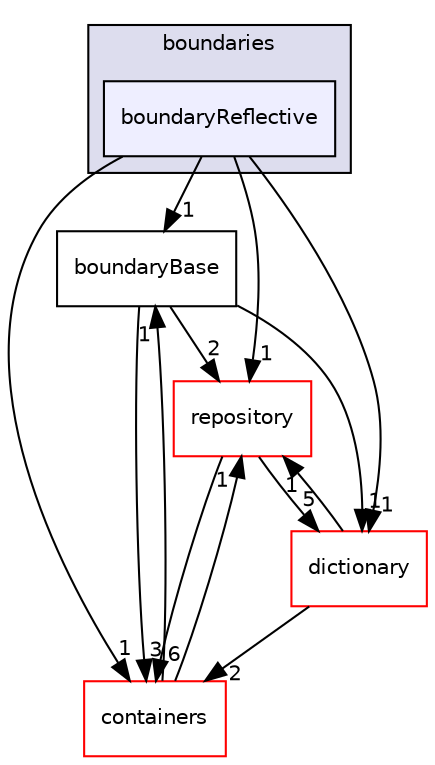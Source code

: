 digraph "src/phasicFlow/structuredData/boundaries/boundaryReflective" {
  compound=true
  node [ fontsize="10", fontname="Helvetica"];
  edge [ labelfontsize="10", labelfontname="Helvetica"];
  subgraph clusterdir_dc531f97377dc219e71eb46f0568c94b {
    graph [ bgcolor="#ddddee", pencolor="black", label="boundaries" fontname="Helvetica", fontsize="10", URL="dir_dc531f97377dc219e71eb46f0568c94b.html"]
  dir_2c1c9f3da188b1392472a9d8102dd9a8 [shape=box, label="boundaryReflective", style="filled", fillcolor="#eeeeff", pencolor="black", URL="dir_2c1c9f3da188b1392472a9d8102dd9a8.html"];
  }
  dir_7b661e32adcc91095d98430cbd3c38a1 [shape=box label="boundaryBase" URL="dir_7b661e32adcc91095d98430cbd3c38a1.html"];
  dir_8a09dd5b7fce343a5c545316ddba4e1b [shape=box label="repository" fillcolor="white" style="filled" color="red" URL="dir_8a09dd5b7fce343a5c545316ddba4e1b.html"];
  dir_74a3bd5d559eb2469f344a26dc365ad0 [shape=box label="containers" fillcolor="white" style="filled" color="red" URL="dir_74a3bd5d559eb2469f344a26dc365ad0.html"];
  dir_1220c712ed5f98fd84ba71b4848374db [shape=box label="dictionary" fillcolor="white" style="filled" color="red" URL="dir_1220c712ed5f98fd84ba71b4848374db.html"];
  dir_7b661e32adcc91095d98430cbd3c38a1->dir_8a09dd5b7fce343a5c545316ddba4e1b [headlabel="2", labeldistance=1.5 headhref="dir_000141_000124.html"];
  dir_7b661e32adcc91095d98430cbd3c38a1->dir_74a3bd5d559eb2469f344a26dc365ad0 [headlabel="3", labeldistance=1.5 headhref="dir_000141_000084.html"];
  dir_7b661e32adcc91095d98430cbd3c38a1->dir_1220c712ed5f98fd84ba71b4848374db [headlabel="1", labeldistance=1.5 headhref="dir_000141_000112.html"];
  dir_8a09dd5b7fce343a5c545316ddba4e1b->dir_74a3bd5d559eb2469f344a26dc365ad0 [headlabel="6", labeldistance=1.5 headhref="dir_000124_000084.html"];
  dir_8a09dd5b7fce343a5c545316ddba4e1b->dir_1220c712ed5f98fd84ba71b4848374db [headlabel="5", labeldistance=1.5 headhref="dir_000124_000112.html"];
  dir_2c1c9f3da188b1392472a9d8102dd9a8->dir_7b661e32adcc91095d98430cbd3c38a1 [headlabel="1", labeldistance=1.5 headhref="dir_000145_000141.html"];
  dir_2c1c9f3da188b1392472a9d8102dd9a8->dir_8a09dd5b7fce343a5c545316ddba4e1b [headlabel="1", labeldistance=1.5 headhref="dir_000145_000124.html"];
  dir_2c1c9f3da188b1392472a9d8102dd9a8->dir_74a3bd5d559eb2469f344a26dc365ad0 [headlabel="1", labeldistance=1.5 headhref="dir_000145_000084.html"];
  dir_2c1c9f3da188b1392472a9d8102dd9a8->dir_1220c712ed5f98fd84ba71b4848374db [headlabel="1", labeldistance=1.5 headhref="dir_000145_000112.html"];
  dir_74a3bd5d559eb2469f344a26dc365ad0->dir_7b661e32adcc91095d98430cbd3c38a1 [headlabel="1", labeldistance=1.5 headhref="dir_000084_000141.html"];
  dir_74a3bd5d559eb2469f344a26dc365ad0->dir_8a09dd5b7fce343a5c545316ddba4e1b [headlabel="1", labeldistance=1.5 headhref="dir_000084_000124.html"];
  dir_1220c712ed5f98fd84ba71b4848374db->dir_8a09dd5b7fce343a5c545316ddba4e1b [headlabel="1", labeldistance=1.5 headhref="dir_000112_000124.html"];
  dir_1220c712ed5f98fd84ba71b4848374db->dir_74a3bd5d559eb2469f344a26dc365ad0 [headlabel="2", labeldistance=1.5 headhref="dir_000112_000084.html"];
}
